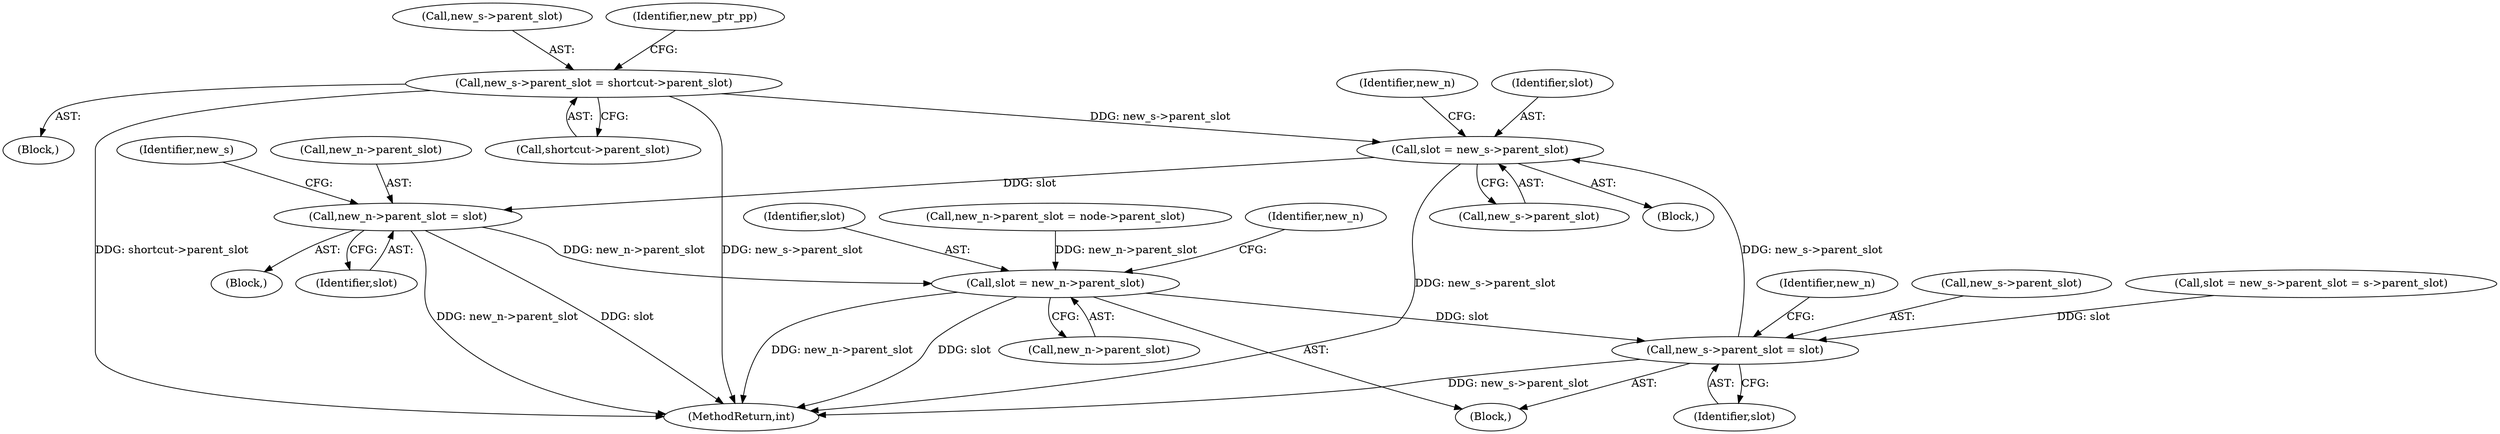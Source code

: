 digraph "0_linux_95389b08d93d5c06ec63ab49bd732b0069b7c35e@pointer" {
"1000256" [label="(Call,new_s->parent_slot = shortcut->parent_slot)"];
"1000745" [label="(Call,slot = new_s->parent_slot)"];
"1000765" [label="(Call,new_n->parent_slot = slot)"];
"1000627" [label="(Call,slot = new_n->parent_slot)"];
"1000706" [label="(Call,new_s->parent_slot = slot)"];
"1000260" [label="(Call,shortcut->parent_slot)"];
"1000765" [label="(Call,new_n->parent_slot = slot)"];
"1000735" [label="(Block,)"];
"1000256" [label="(Call,new_s->parent_slot = shortcut->parent_slot)"];
"1000633" [label="(Identifier,new_n)"];
"1000747" [label="(Call,new_s->parent_slot)"];
"1000746" [label="(Identifier,slot)"];
"1000627" [label="(Call,slot = new_n->parent_slot)"];
"1000257" [label="(Call,new_s->parent_slot)"];
"1000265" [label="(Identifier,new_ptr_pp)"];
"1000628" [label="(Identifier,slot)"];
"1000712" [label="(Identifier,new_n)"];
"1000882" [label="(MethodReturn,int)"];
"1000629" [label="(Call,new_n->parent_slot)"];
"1000707" [label="(Call,new_s->parent_slot)"];
"1000745" [label="(Call,slot = new_s->parent_slot)"];
"1000614" [label="(Block,)"];
"1000756" [label="(Block,)"];
"1000207" [label="(Block,)"];
"1000304" [label="(Call,new_n->parent_slot = node->parent_slot)"];
"1000766" [label="(Call,new_n->parent_slot)"];
"1000710" [label="(Identifier,slot)"];
"1000771" [label="(Identifier,new_s)"];
"1000672" [label="(Call,slot = new_s->parent_slot = s->parent_slot)"];
"1000706" [label="(Call,new_s->parent_slot = slot)"];
"1000753" [label="(Identifier,new_n)"];
"1000769" [label="(Identifier,slot)"];
"1000256" -> "1000207"  [label="AST: "];
"1000256" -> "1000260"  [label="CFG: "];
"1000257" -> "1000256"  [label="AST: "];
"1000260" -> "1000256"  [label="AST: "];
"1000265" -> "1000256"  [label="CFG: "];
"1000256" -> "1000882"  [label="DDG: shortcut->parent_slot"];
"1000256" -> "1000882"  [label="DDG: new_s->parent_slot"];
"1000256" -> "1000745"  [label="DDG: new_s->parent_slot"];
"1000745" -> "1000735"  [label="AST: "];
"1000745" -> "1000747"  [label="CFG: "];
"1000746" -> "1000745"  [label="AST: "];
"1000747" -> "1000745"  [label="AST: "];
"1000753" -> "1000745"  [label="CFG: "];
"1000745" -> "1000882"  [label="DDG: new_s->parent_slot"];
"1000706" -> "1000745"  [label="DDG: new_s->parent_slot"];
"1000745" -> "1000765"  [label="DDG: slot"];
"1000765" -> "1000756"  [label="AST: "];
"1000765" -> "1000769"  [label="CFG: "];
"1000766" -> "1000765"  [label="AST: "];
"1000769" -> "1000765"  [label="AST: "];
"1000771" -> "1000765"  [label="CFG: "];
"1000765" -> "1000882"  [label="DDG: slot"];
"1000765" -> "1000882"  [label="DDG: new_n->parent_slot"];
"1000765" -> "1000627"  [label="DDG: new_n->parent_slot"];
"1000627" -> "1000614"  [label="AST: "];
"1000627" -> "1000629"  [label="CFG: "];
"1000628" -> "1000627"  [label="AST: "];
"1000629" -> "1000627"  [label="AST: "];
"1000633" -> "1000627"  [label="CFG: "];
"1000627" -> "1000882"  [label="DDG: new_n->parent_slot"];
"1000627" -> "1000882"  [label="DDG: slot"];
"1000304" -> "1000627"  [label="DDG: new_n->parent_slot"];
"1000627" -> "1000706"  [label="DDG: slot"];
"1000706" -> "1000614"  [label="AST: "];
"1000706" -> "1000710"  [label="CFG: "];
"1000707" -> "1000706"  [label="AST: "];
"1000710" -> "1000706"  [label="AST: "];
"1000712" -> "1000706"  [label="CFG: "];
"1000706" -> "1000882"  [label="DDG: new_s->parent_slot"];
"1000672" -> "1000706"  [label="DDG: slot"];
}
